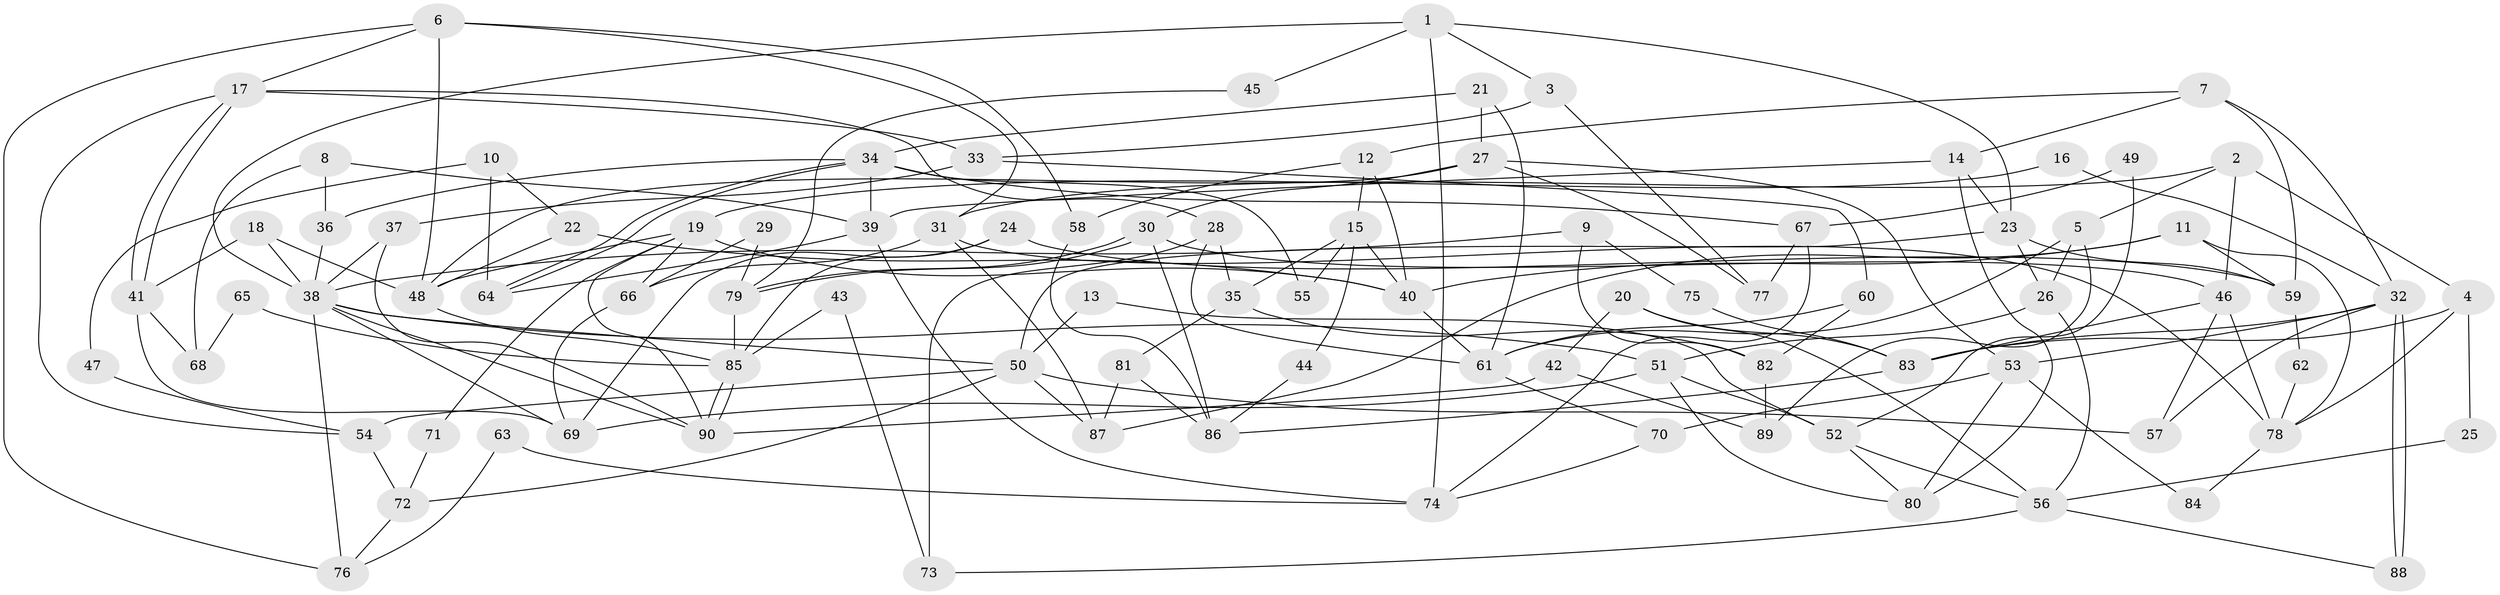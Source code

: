 // Generated by graph-tools (version 1.1) at 2025/49/03/09/25 04:49:46]
// undirected, 90 vertices, 180 edges
graph export_dot {
graph [start="1"]
  node [color=gray90,style=filled];
  1;
  2;
  3;
  4;
  5;
  6;
  7;
  8;
  9;
  10;
  11;
  12;
  13;
  14;
  15;
  16;
  17;
  18;
  19;
  20;
  21;
  22;
  23;
  24;
  25;
  26;
  27;
  28;
  29;
  30;
  31;
  32;
  33;
  34;
  35;
  36;
  37;
  38;
  39;
  40;
  41;
  42;
  43;
  44;
  45;
  46;
  47;
  48;
  49;
  50;
  51;
  52;
  53;
  54;
  55;
  56;
  57;
  58;
  59;
  60;
  61;
  62;
  63;
  64;
  65;
  66;
  67;
  68;
  69;
  70;
  71;
  72;
  73;
  74;
  75;
  76;
  77;
  78;
  79;
  80;
  81;
  82;
  83;
  84;
  85;
  86;
  87;
  88;
  89;
  90;
  1 -- 38;
  1 -- 23;
  1 -- 3;
  1 -- 45;
  1 -- 74;
  2 -- 31;
  2 -- 46;
  2 -- 4;
  2 -- 5;
  3 -- 33;
  3 -- 77;
  4 -- 83;
  4 -- 25;
  4 -- 78;
  5 -- 61;
  5 -- 26;
  5 -- 89;
  6 -- 48;
  6 -- 17;
  6 -- 31;
  6 -- 58;
  6 -- 76;
  7 -- 14;
  7 -- 32;
  7 -- 12;
  7 -- 59;
  8 -- 36;
  8 -- 39;
  8 -- 68;
  9 -- 82;
  9 -- 38;
  9 -- 75;
  10 -- 64;
  10 -- 22;
  10 -- 47;
  11 -- 78;
  11 -- 59;
  11 -- 40;
  11 -- 87;
  12 -- 40;
  12 -- 15;
  12 -- 58;
  13 -- 50;
  13 -- 52;
  14 -- 80;
  14 -- 23;
  14 -- 39;
  15 -- 40;
  15 -- 35;
  15 -- 44;
  15 -- 55;
  16 -- 32;
  16 -- 19;
  17 -- 54;
  17 -- 41;
  17 -- 41;
  17 -- 28;
  17 -- 33;
  18 -- 48;
  18 -- 41;
  18 -- 38;
  19 -- 48;
  19 -- 90;
  19 -- 40;
  19 -- 66;
  19 -- 71;
  20 -- 83;
  20 -- 42;
  20 -- 56;
  21 -- 61;
  21 -- 34;
  21 -- 27;
  22 -- 48;
  22 -- 40;
  23 -- 50;
  23 -- 26;
  23 -- 59;
  24 -- 69;
  24 -- 59;
  24 -- 85;
  25 -- 56;
  26 -- 51;
  26 -- 56;
  27 -- 30;
  27 -- 48;
  27 -- 53;
  27 -- 77;
  28 -- 61;
  28 -- 35;
  28 -- 73;
  29 -- 66;
  29 -- 79;
  30 -- 46;
  30 -- 79;
  30 -- 79;
  30 -- 86;
  31 -- 87;
  31 -- 66;
  31 -- 78;
  32 -- 88;
  32 -- 88;
  32 -- 57;
  32 -- 53;
  32 -- 83;
  33 -- 37;
  33 -- 60;
  34 -- 64;
  34 -- 64;
  34 -- 39;
  34 -- 36;
  34 -- 55;
  34 -- 67;
  35 -- 81;
  35 -- 82;
  36 -- 38;
  37 -- 90;
  37 -- 38;
  38 -- 51;
  38 -- 50;
  38 -- 69;
  38 -- 76;
  38 -- 90;
  39 -- 74;
  39 -- 64;
  40 -- 61;
  41 -- 69;
  41 -- 68;
  42 -- 90;
  42 -- 89;
  43 -- 85;
  43 -- 73;
  44 -- 86;
  45 -- 79;
  46 -- 83;
  46 -- 78;
  46 -- 57;
  47 -- 54;
  48 -- 85;
  49 -- 67;
  49 -- 52;
  50 -- 87;
  50 -- 54;
  50 -- 57;
  50 -- 72;
  51 -- 80;
  51 -- 69;
  51 -- 52;
  52 -- 56;
  52 -- 80;
  53 -- 70;
  53 -- 80;
  53 -- 84;
  54 -- 72;
  56 -- 73;
  56 -- 88;
  58 -- 86;
  59 -- 62;
  60 -- 61;
  60 -- 82;
  61 -- 70;
  62 -- 78;
  63 -- 74;
  63 -- 76;
  65 -- 85;
  65 -- 68;
  66 -- 69;
  67 -- 77;
  67 -- 74;
  70 -- 74;
  71 -- 72;
  72 -- 76;
  75 -- 83;
  78 -- 84;
  79 -- 85;
  81 -- 86;
  81 -- 87;
  82 -- 89;
  83 -- 86;
  85 -- 90;
  85 -- 90;
}
